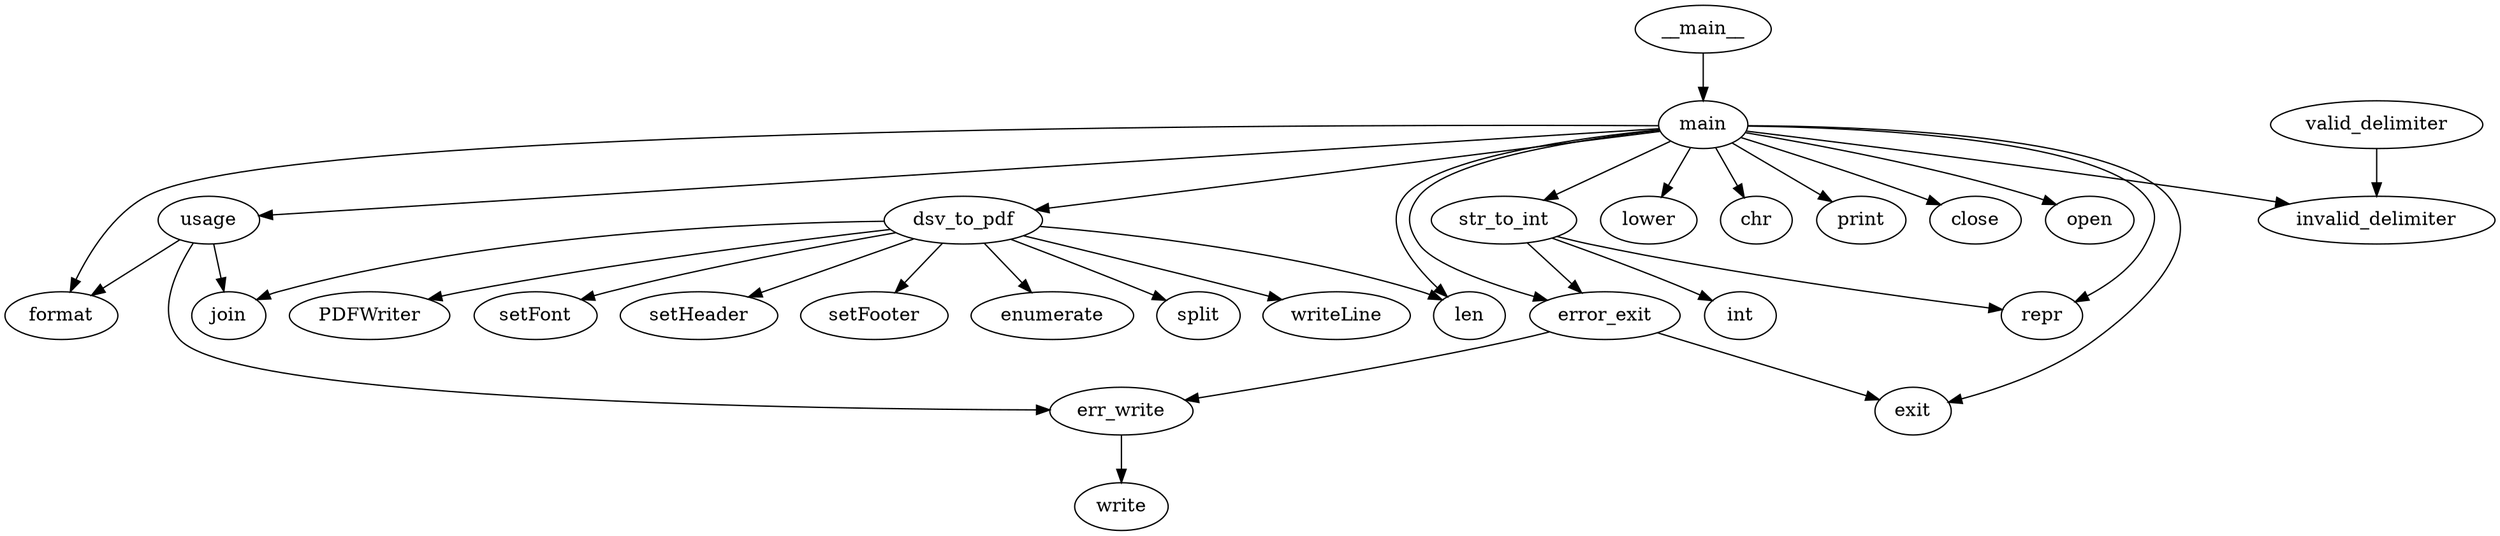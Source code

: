 strict digraph  {
err_write;
write;
error_exit;
exit;
usage;
format;
join;
str_to_int;
int;
repr;
valid_delimiter;
invalid_delimiter;
dsv_to_pdf;
PDFWriter;
setFont;
setHeader;
setFooter;
enumerate;
split;
len;
writeLine;
main;
lower;
chr;
print;
close;
open;
__main__;
err_write -> write;
error_exit -> err_write;
error_exit -> exit;
usage -> format;
usage -> err_write;
usage -> join;
str_to_int -> int;
str_to_int -> error_exit;
str_to_int -> repr;
valid_delimiter -> invalid_delimiter;
dsv_to_pdf -> PDFWriter;
dsv_to_pdf -> setFont;
dsv_to_pdf -> setHeader;
dsv_to_pdf -> setFooter;
dsv_to_pdf -> enumerate;
dsv_to_pdf -> split;
dsv_to_pdf -> len;
dsv_to_pdf -> writeLine;
dsv_to_pdf -> join;
main -> len;
main -> usage;
main -> exit;
main -> lower;
main -> error_exit;
main -> format;
main -> str_to_int;
main -> invalid_delimiter;
main -> chr;
main -> print;
main -> dsv_to_pdf;
main -> close;
main -> open;
main -> repr;
__main__ -> main;
}

